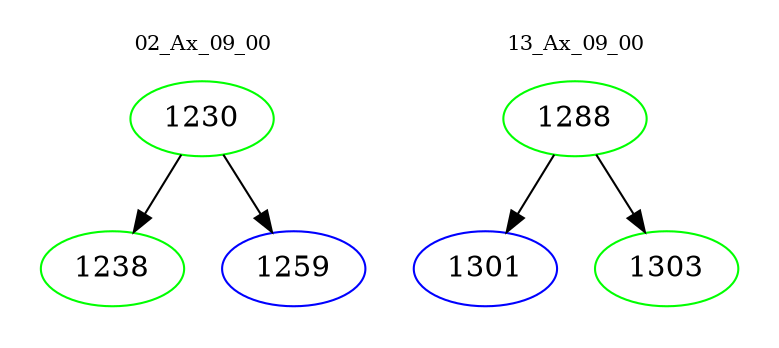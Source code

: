 digraph{
subgraph cluster_0 {
color = white
label = "02_Ax_09_00";
fontsize=10;
T0_1230 [label="1230", color="green"]
T0_1230 -> T0_1238 [color="black"]
T0_1238 [label="1238", color="green"]
T0_1230 -> T0_1259 [color="black"]
T0_1259 [label="1259", color="blue"]
}
subgraph cluster_1 {
color = white
label = "13_Ax_09_00";
fontsize=10;
T1_1288 [label="1288", color="green"]
T1_1288 -> T1_1301 [color="black"]
T1_1301 [label="1301", color="blue"]
T1_1288 -> T1_1303 [color="black"]
T1_1303 [label="1303", color="green"]
}
}
